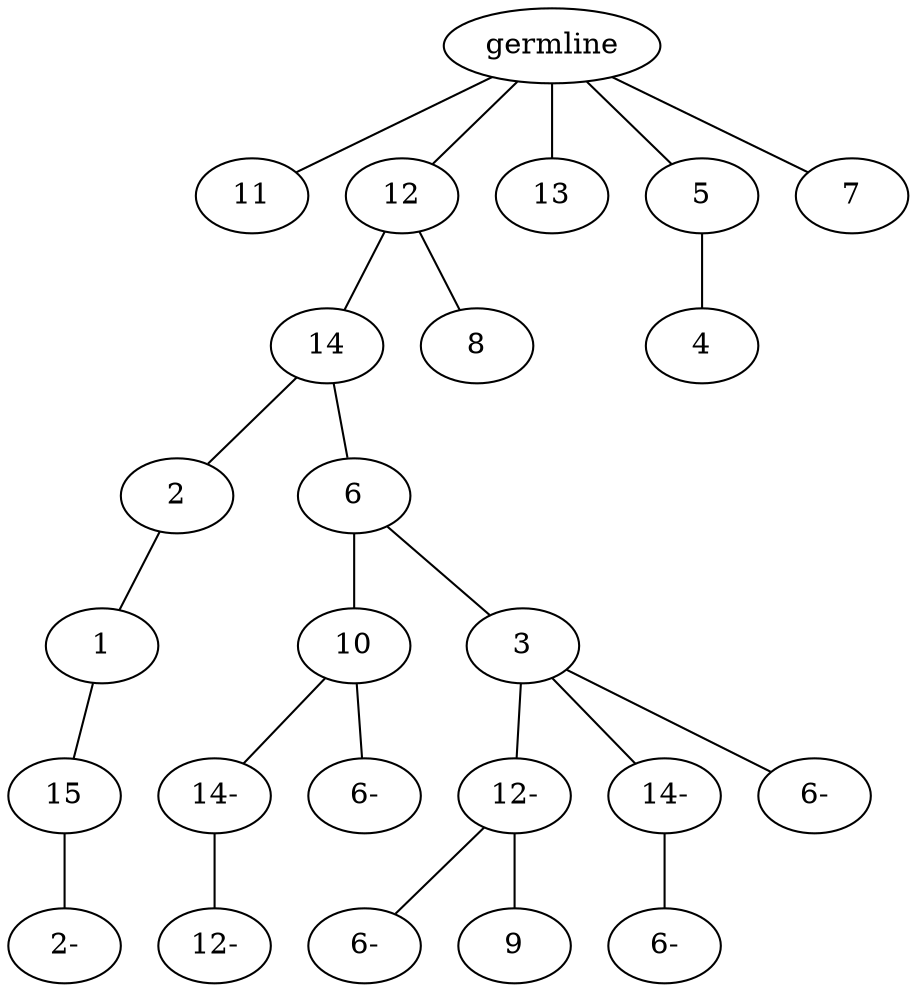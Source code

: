 graph tree {
    "140189657310784" [label="germline"];
    "140189657263648" [label="11"];
    "140189657260144" [label="12"];
    "140189657263984" [label="14"];
    "140189657991296" [label="2"];
    "140189657991584" [label="1"];
    "140189657993520" [label="15"];
    "140189657973568" [label="2-"];
    "140189657992736" [label="6"];
    "140189657994768" [label="10"];
    "140189657995200" [label="14-"];
    "140189657974960" [label="12-"];
    "140189657311600" [label="6-"];
    "140189657238688" [label="3"];
    "140189657975344" [label="12-"];
    "140189657974432" [label="6-"];
    "140189657974000" [label="9"];
    "140189657976304" [label="14-"];
    "140189657501952" [label="6-"];
    "140189657975296" [label="6-"];
    "140189657260672" [label="8"];
    "140189657261008" [label="13"];
    "140189657238400" [label="5"];
    "140189657263024" [label="4"];
    "140189657991632" [label="7"];
    "140189657310784" -- "140189657263648";
    "140189657310784" -- "140189657260144";
    "140189657310784" -- "140189657261008";
    "140189657310784" -- "140189657238400";
    "140189657310784" -- "140189657991632";
    "140189657260144" -- "140189657263984";
    "140189657260144" -- "140189657260672";
    "140189657263984" -- "140189657991296";
    "140189657263984" -- "140189657992736";
    "140189657991296" -- "140189657991584";
    "140189657991584" -- "140189657993520";
    "140189657993520" -- "140189657973568";
    "140189657992736" -- "140189657994768";
    "140189657992736" -- "140189657238688";
    "140189657994768" -- "140189657995200";
    "140189657994768" -- "140189657311600";
    "140189657995200" -- "140189657974960";
    "140189657238688" -- "140189657975344";
    "140189657238688" -- "140189657976304";
    "140189657238688" -- "140189657975296";
    "140189657975344" -- "140189657974432";
    "140189657975344" -- "140189657974000";
    "140189657976304" -- "140189657501952";
    "140189657238400" -- "140189657263024";
}
